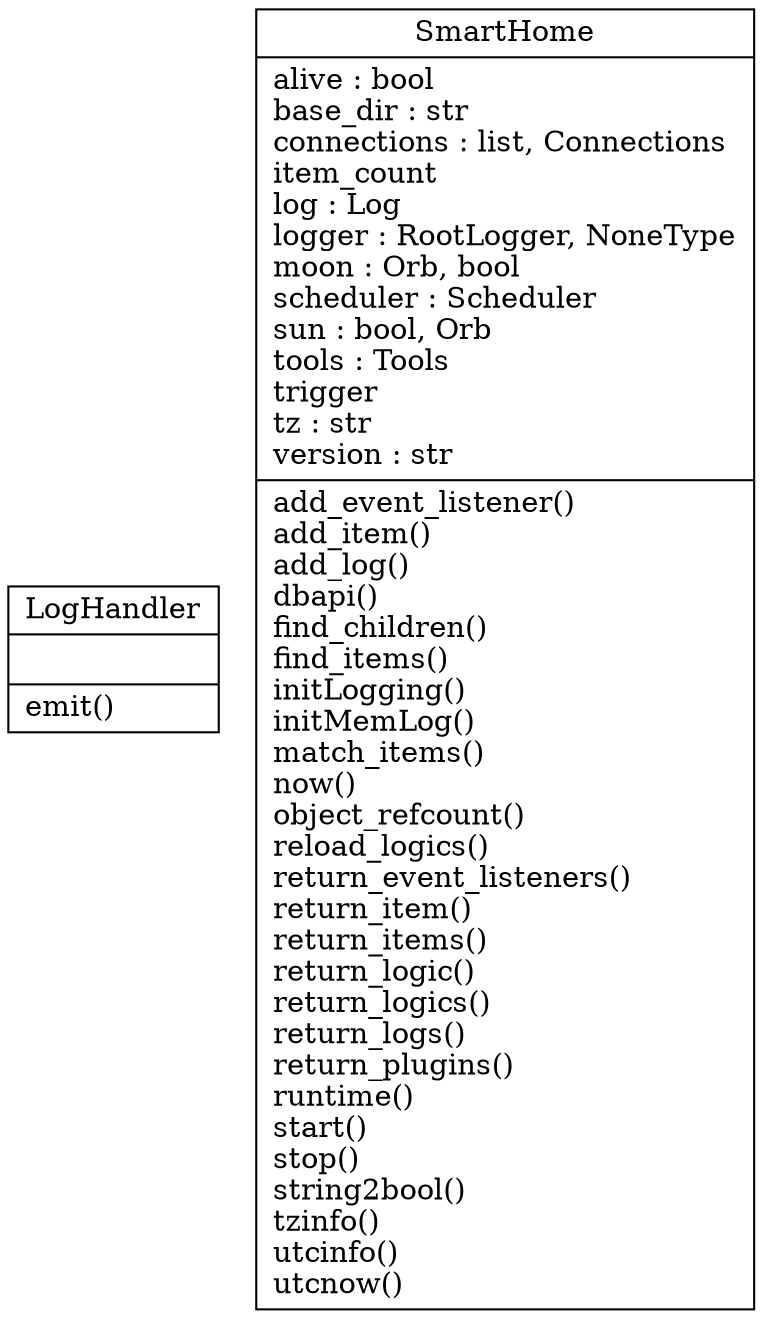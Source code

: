 digraph "classes_No_Name" {
charset="utf-8"
rankdir=BT
"0" [label="{LogHandler|\l|emit()\l}", shape="record"];
"1" [label="{SmartHome|alive : bool\lbase_dir : str\lconnections : list, Connections\litem_count\llog : Log\llogger : RootLogger, NoneType\lmoon : Orb, bool\lscheduler : Scheduler\lsun : bool, Orb\ltools : Tools\ltrigger\ltz : str\lversion : str\l|add_event_listener()\ladd_item()\ladd_log()\ldbapi()\lfind_children()\lfind_items()\linitLogging()\linitMemLog()\lmatch_items()\lnow()\lobject_refcount()\lreload_logics()\lreturn_event_listeners()\lreturn_item()\lreturn_items()\lreturn_logic()\lreturn_logics()\lreturn_logs()\lreturn_plugins()\lruntime()\lstart()\lstop()\lstring2bool()\ltzinfo()\lutcinfo()\lutcnow()\l}", shape="record"];
}
